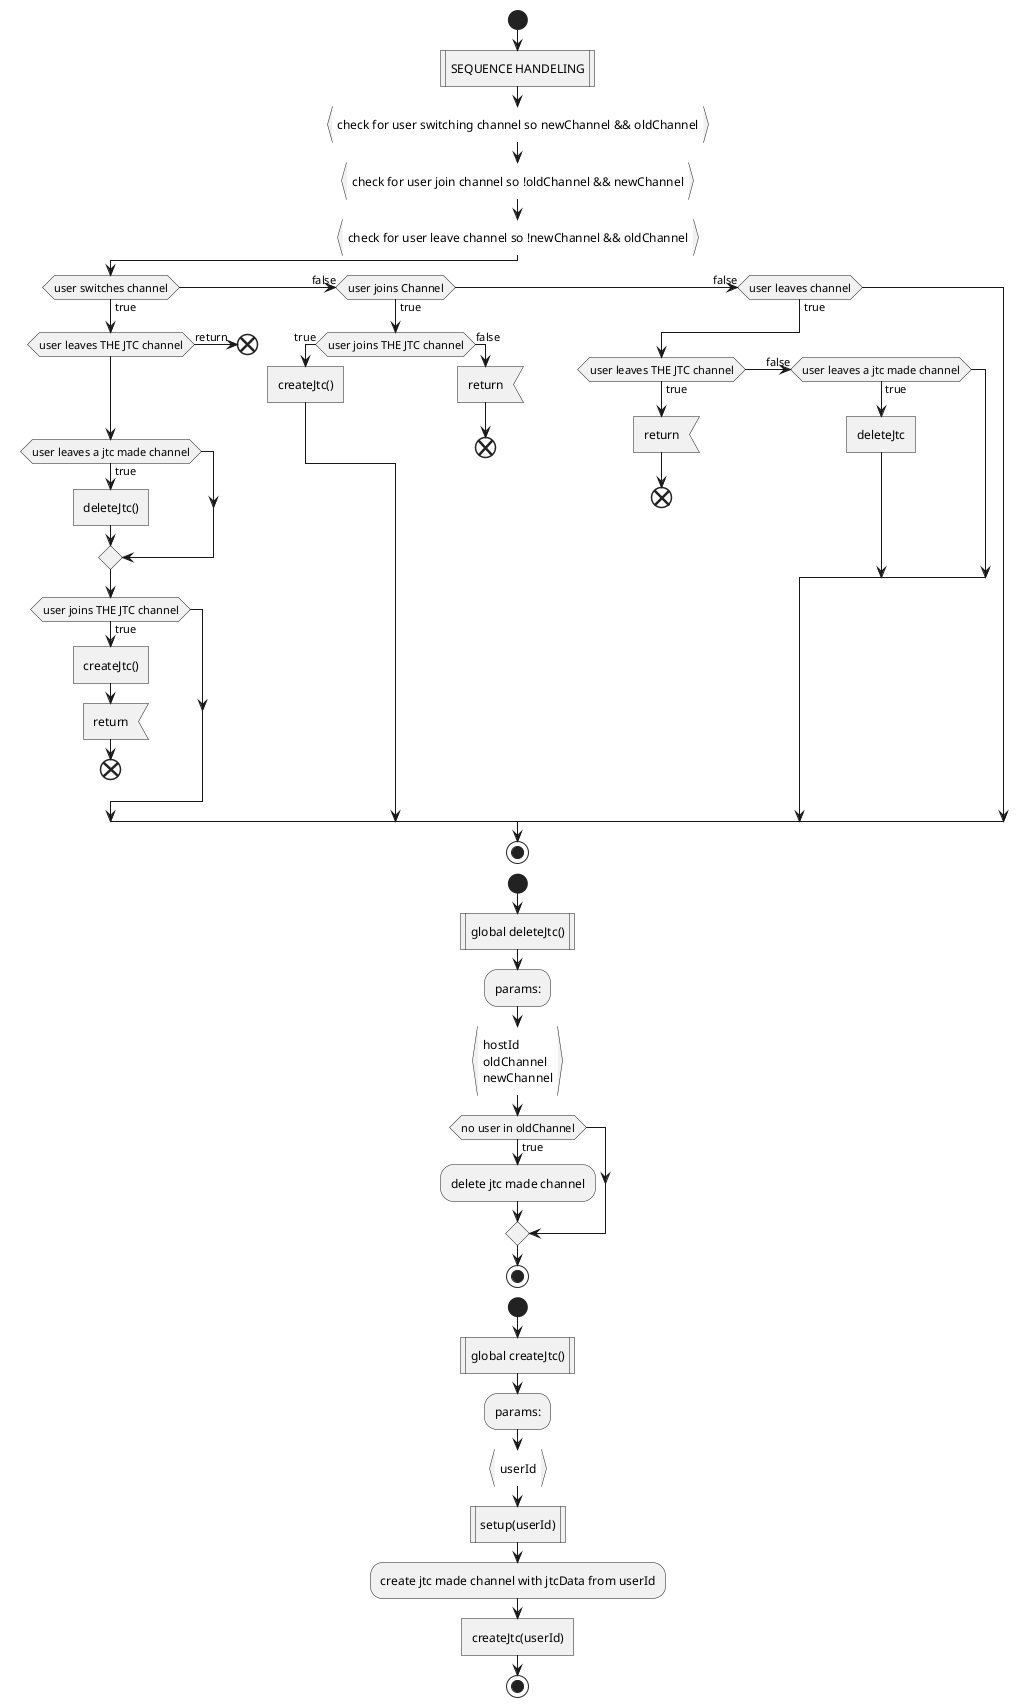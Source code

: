 @startuml
'https://plantuml.com/activity-diagram-beta

start

:SEQUENCE HANDELING|
    :check for user switching channel so newChannel && oldChannel}
    :check for user join channel so !oldChannel && newChannel}
    :check for user leave channel so !newChannel && oldChannel}

if (user switches channel) then (true)
    if (user leaves THE JTC channel) then (return)
        end
    endif
    if (user leaves a jtc made channel) then (true)
        :deleteJtc()]
    endif

    if (user joins THE JTC channel) then (true)
        :createJtc()]
        :return<
        end
    endif


(false) else if (user joins Channel) then (true)
    if (user joins THE JTC channel) then (true)
        :createJtc()]
    else (false)
        :return<
        end
    endif


(false) else if (user leaves channel) then (true)
    if (user leaves THE JTC channel) then (true)
        :return<
        end
    (false) else if (user leaves a jtc made channel) then (true)
        :deleteJtc]
    endif
endif
stop

start
:global deleteJtc()|
:params:;
:hostId
oldChannel
newChannel}

if (no user in oldChannel) then (true)
    :delete jtc made channel;
endif
stop


start
:global createJtc()|
:params:;
:userId}

:setup(userId)|

:create jtc made channel with jtcData from userId;
:createJtc(userId)]

stop
@enduml
